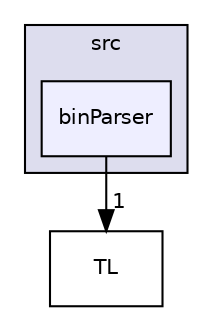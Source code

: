 digraph "src/binParser" {
  compound=true
  node [ fontsize="10", fontname="Helvetica"];
  edge [ labelfontsize="10", labelfontname="Helvetica"];
  subgraph clusterdir_68267d1309a1af8e8297ef4c3efbcdba {
    graph [ bgcolor="#ddddee", pencolor="black", label="src" fontname="Helvetica", fontsize="10", URL="dir_68267d1309a1af8e8297ef4c3efbcdba.html"]
  dir_7db78f7e534df1c2ba482b8ea39776f6 [shape=box, label="binParser", style="filled", fillcolor="#eeeeff", pencolor="black", URL="dir_7db78f7e534df1c2ba482b8ea39776f6.html"];
  }
  dir_208302bf317d1fec7eee9891221232d0 [shape=box label="TL" URL="dir_208302bf317d1fec7eee9891221232d0.html"];
  dir_7db78f7e534df1c2ba482b8ea39776f6->dir_208302bf317d1fec7eee9891221232d0 [headlabel="1", labeldistance=1.5 headhref="dir_000002_000004.html"];
}
